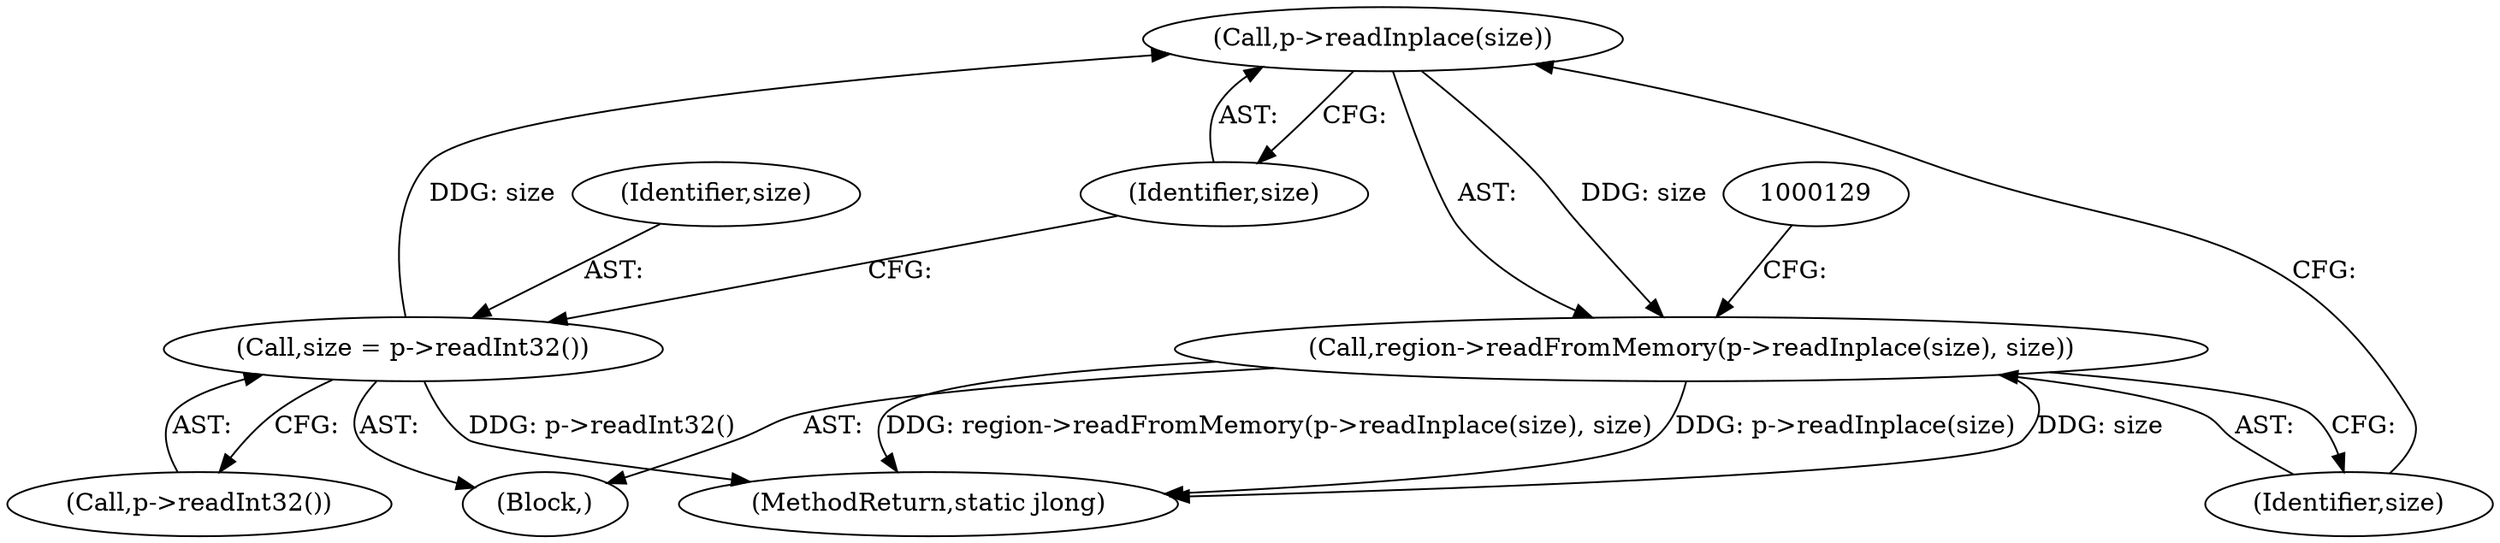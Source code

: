 digraph "1_Android_4cff1f49ff95d990d6c2614da5d5a23d02145885@API" {
"1000124" [label="(Call,p->readInplace(size))"];
"1000120" [label="(Call,size = p->readInt32())"];
"1000123" [label="(Call,region->readFromMemory(p->readInplace(size), size))"];
"1000120" [label="(Call,size = p->readInt32())"];
"1000131" [label="(MethodReturn,static jlong)"];
"1000121" [label="(Identifier,size)"];
"1000122" [label="(Call,p->readInt32())"];
"1000125" [label="(Identifier,size)"];
"1000124" [label="(Call,p->readInplace(size))"];
"1000126" [label="(Identifier,size)"];
"1000104" [label="(Block,)"];
"1000123" [label="(Call,region->readFromMemory(p->readInplace(size), size))"];
"1000124" -> "1000123"  [label="AST: "];
"1000124" -> "1000125"  [label="CFG: "];
"1000125" -> "1000124"  [label="AST: "];
"1000126" -> "1000124"  [label="CFG: "];
"1000124" -> "1000123"  [label="DDG: size"];
"1000120" -> "1000124"  [label="DDG: size"];
"1000120" -> "1000104"  [label="AST: "];
"1000120" -> "1000122"  [label="CFG: "];
"1000121" -> "1000120"  [label="AST: "];
"1000122" -> "1000120"  [label="AST: "];
"1000125" -> "1000120"  [label="CFG: "];
"1000120" -> "1000131"  [label="DDG: p->readInt32()"];
"1000123" -> "1000104"  [label="AST: "];
"1000123" -> "1000126"  [label="CFG: "];
"1000126" -> "1000123"  [label="AST: "];
"1000129" -> "1000123"  [label="CFG: "];
"1000123" -> "1000131"  [label="DDG: region->readFromMemory(p->readInplace(size), size)"];
"1000123" -> "1000131"  [label="DDG: p->readInplace(size)"];
"1000123" -> "1000131"  [label="DDG: size"];
}
